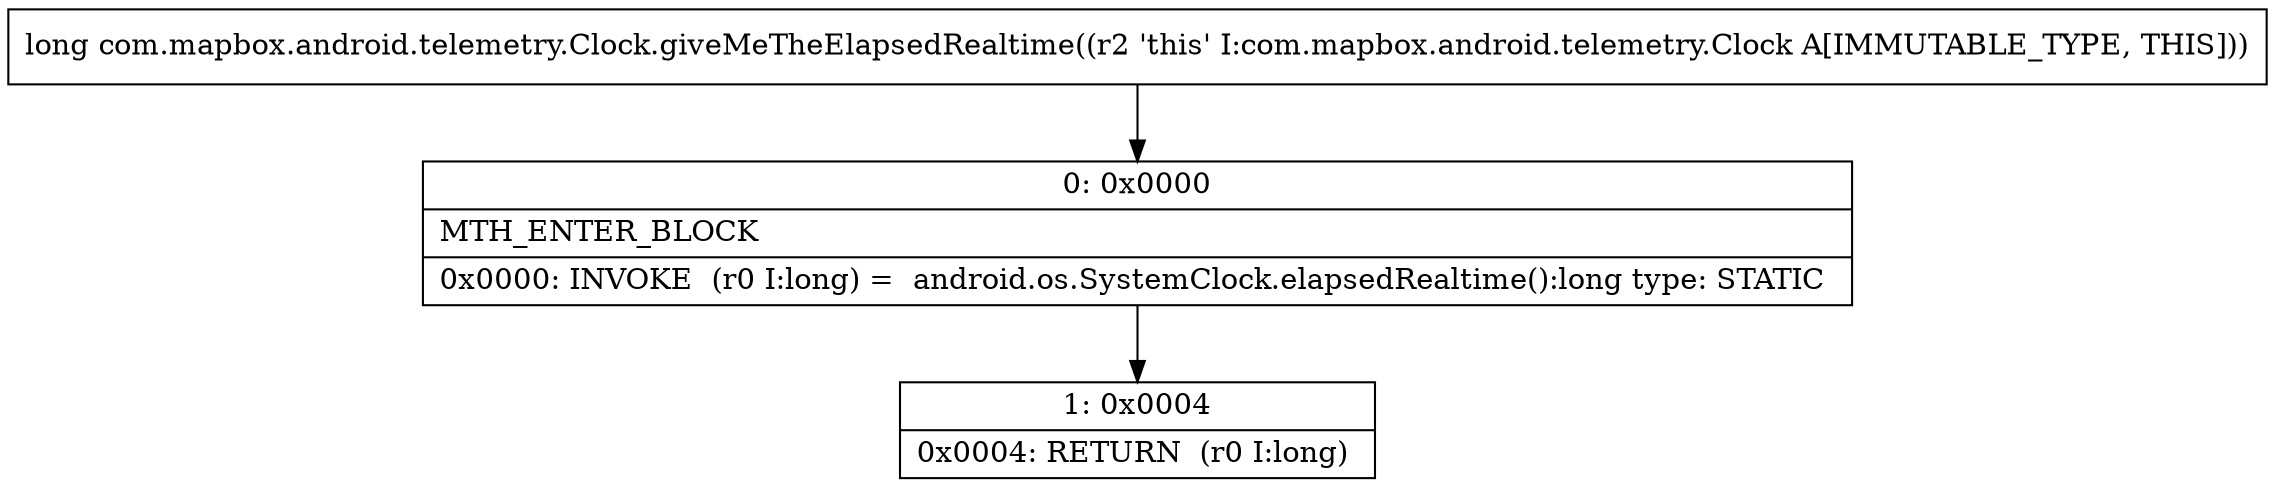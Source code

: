 digraph "CFG forcom.mapbox.android.telemetry.Clock.giveMeTheElapsedRealtime()J" {
Node_0 [shape=record,label="{0\:\ 0x0000|MTH_ENTER_BLOCK\l|0x0000: INVOKE  (r0 I:long) =  android.os.SystemClock.elapsedRealtime():long type: STATIC \l}"];
Node_1 [shape=record,label="{1\:\ 0x0004|0x0004: RETURN  (r0 I:long) \l}"];
MethodNode[shape=record,label="{long com.mapbox.android.telemetry.Clock.giveMeTheElapsedRealtime((r2 'this' I:com.mapbox.android.telemetry.Clock A[IMMUTABLE_TYPE, THIS])) }"];
MethodNode -> Node_0;
Node_0 -> Node_1;
}


